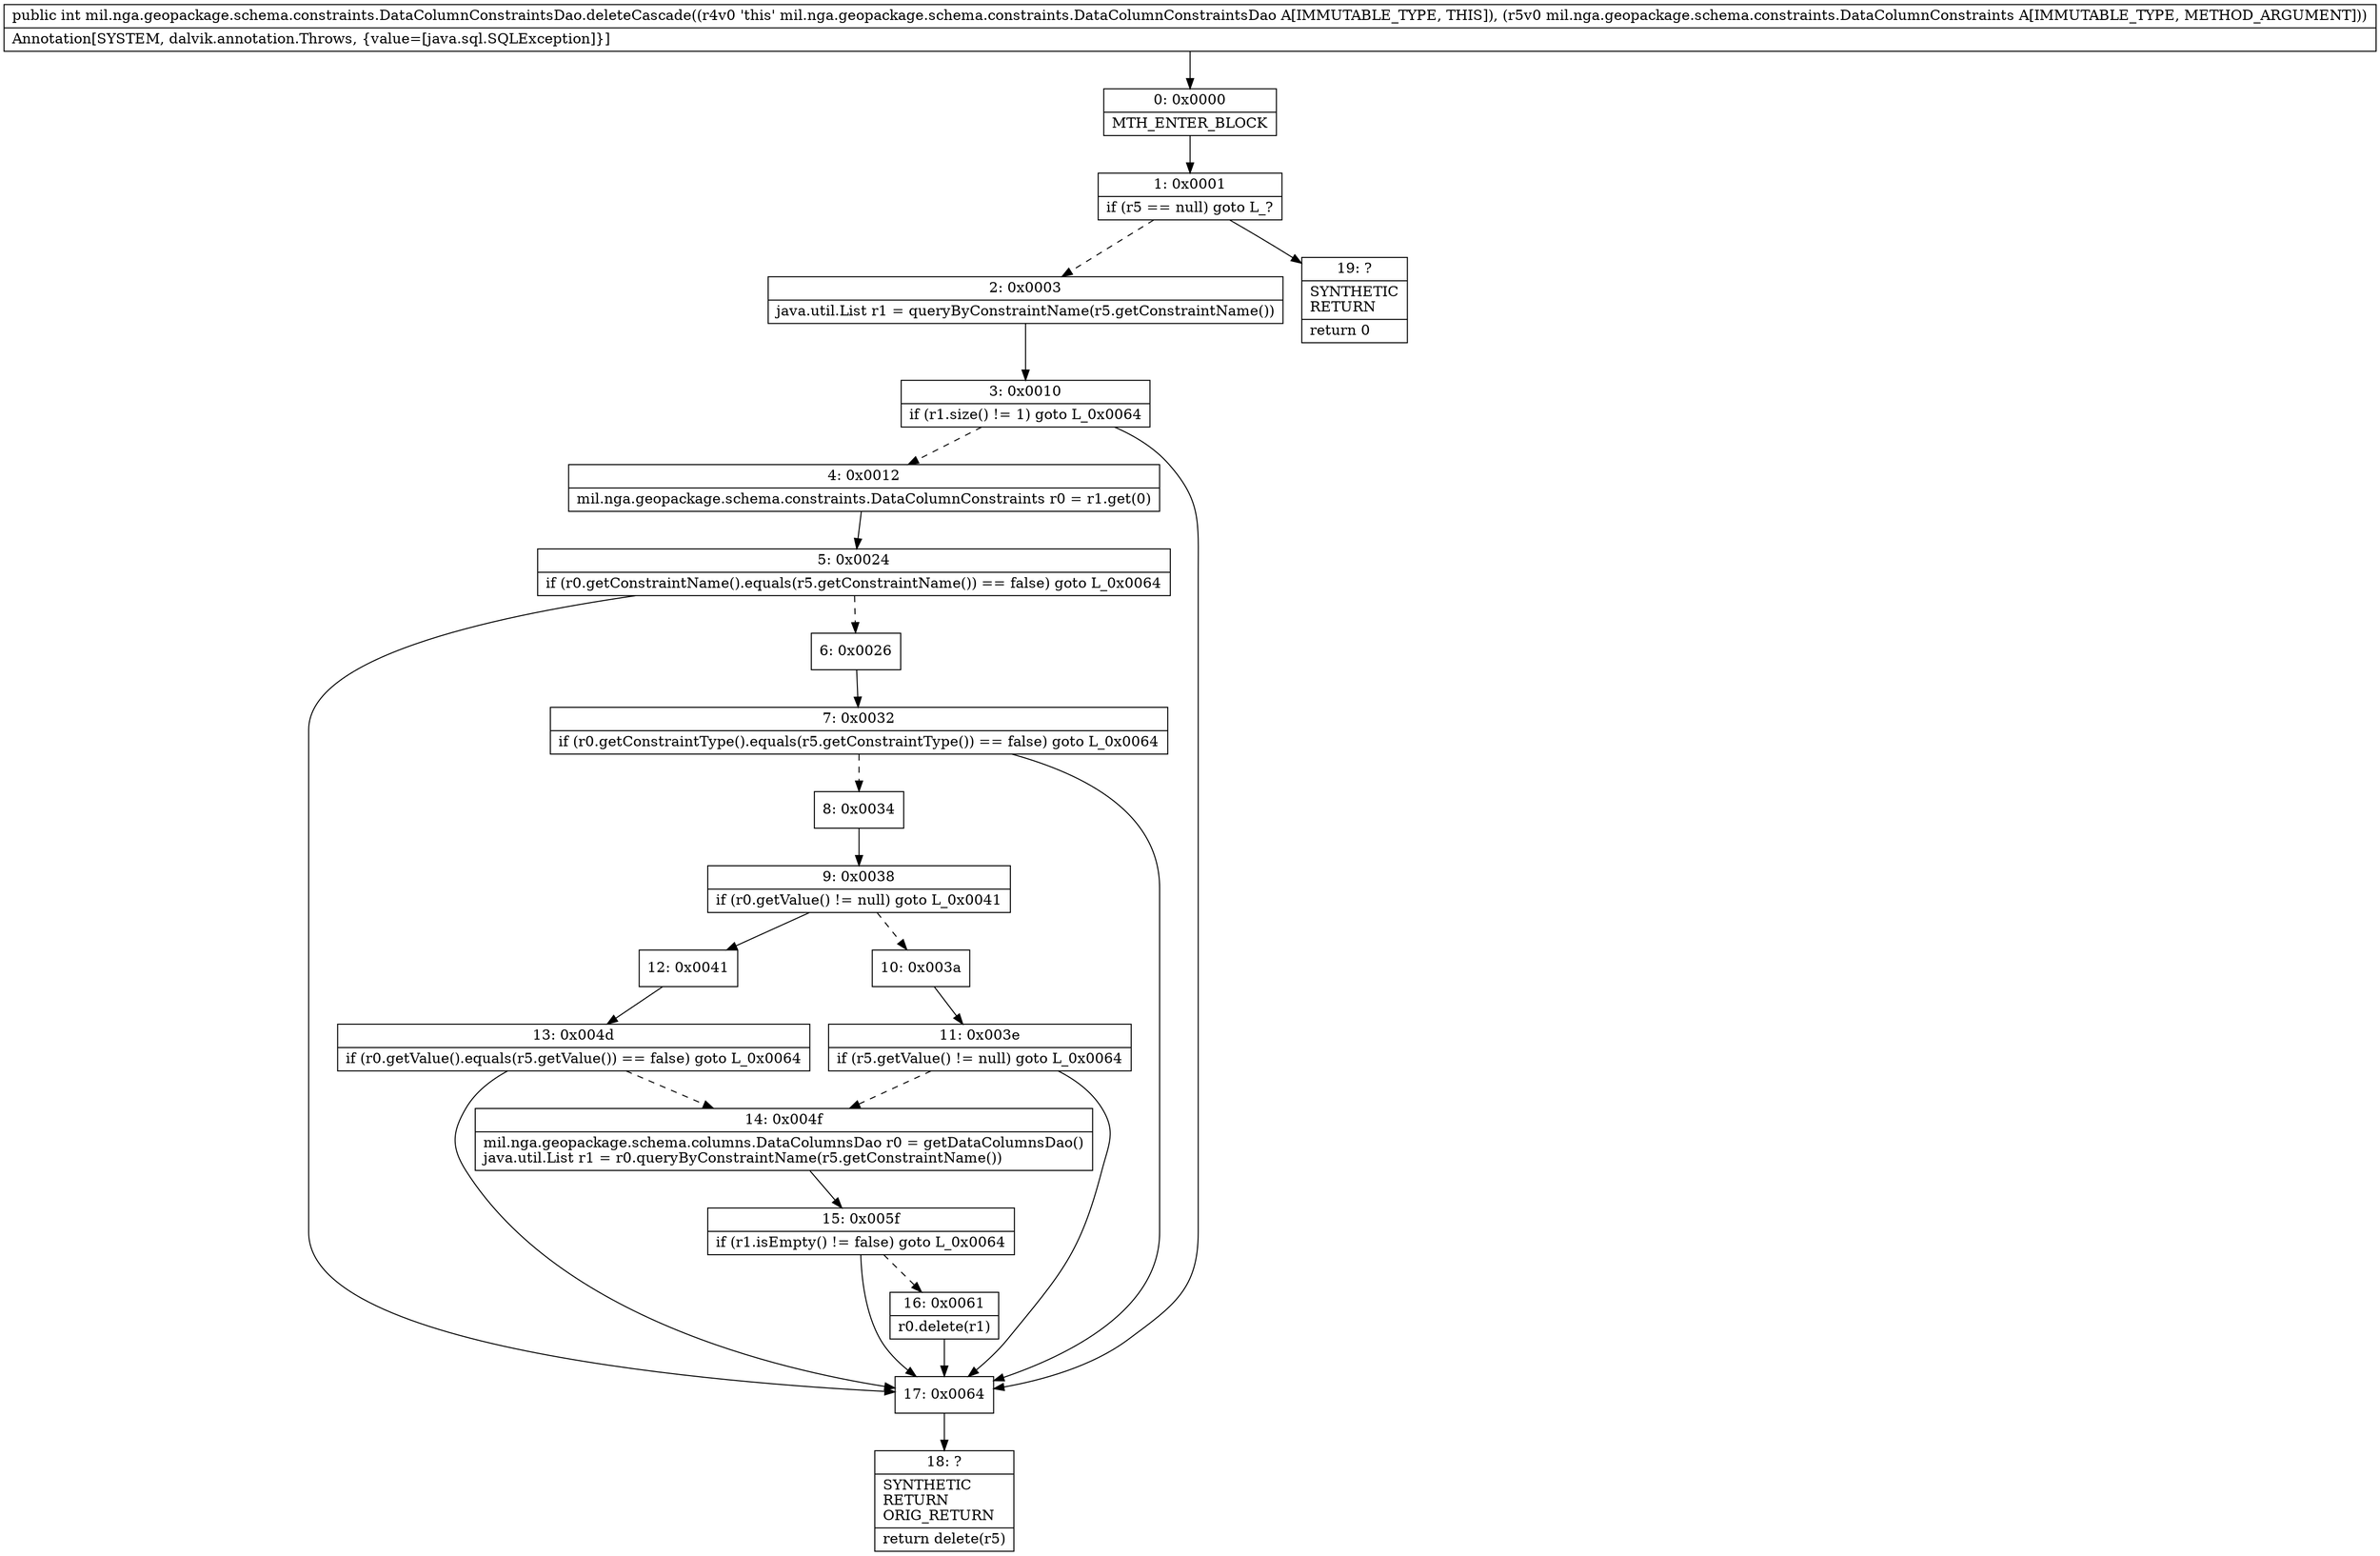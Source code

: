 digraph "CFG formil.nga.geopackage.schema.constraints.DataColumnConstraintsDao.deleteCascade(Lmil\/nga\/geopackage\/schema\/constraints\/DataColumnConstraints;)I" {
Node_0 [shape=record,label="{0\:\ 0x0000|MTH_ENTER_BLOCK\l}"];
Node_1 [shape=record,label="{1\:\ 0x0001|if (r5 == null) goto L_?\l}"];
Node_2 [shape=record,label="{2\:\ 0x0003|java.util.List r1 = queryByConstraintName(r5.getConstraintName())\l}"];
Node_3 [shape=record,label="{3\:\ 0x0010|if (r1.size() != 1) goto L_0x0064\l}"];
Node_4 [shape=record,label="{4\:\ 0x0012|mil.nga.geopackage.schema.constraints.DataColumnConstraints r0 = r1.get(0)\l}"];
Node_5 [shape=record,label="{5\:\ 0x0024|if (r0.getConstraintName().equals(r5.getConstraintName()) == false) goto L_0x0064\l}"];
Node_6 [shape=record,label="{6\:\ 0x0026}"];
Node_7 [shape=record,label="{7\:\ 0x0032|if (r0.getConstraintType().equals(r5.getConstraintType()) == false) goto L_0x0064\l}"];
Node_8 [shape=record,label="{8\:\ 0x0034}"];
Node_9 [shape=record,label="{9\:\ 0x0038|if (r0.getValue() != null) goto L_0x0041\l}"];
Node_10 [shape=record,label="{10\:\ 0x003a}"];
Node_11 [shape=record,label="{11\:\ 0x003e|if (r5.getValue() != null) goto L_0x0064\l}"];
Node_12 [shape=record,label="{12\:\ 0x0041}"];
Node_13 [shape=record,label="{13\:\ 0x004d|if (r0.getValue().equals(r5.getValue()) == false) goto L_0x0064\l}"];
Node_14 [shape=record,label="{14\:\ 0x004f|mil.nga.geopackage.schema.columns.DataColumnsDao r0 = getDataColumnsDao()\ljava.util.List r1 = r0.queryByConstraintName(r5.getConstraintName())\l}"];
Node_15 [shape=record,label="{15\:\ 0x005f|if (r1.isEmpty() != false) goto L_0x0064\l}"];
Node_16 [shape=record,label="{16\:\ 0x0061|r0.delete(r1)\l}"];
Node_17 [shape=record,label="{17\:\ 0x0064}"];
Node_18 [shape=record,label="{18\:\ ?|SYNTHETIC\lRETURN\lORIG_RETURN\l|return delete(r5)\l}"];
Node_19 [shape=record,label="{19\:\ ?|SYNTHETIC\lRETURN\l|return 0\l}"];
MethodNode[shape=record,label="{public int mil.nga.geopackage.schema.constraints.DataColumnConstraintsDao.deleteCascade((r4v0 'this' mil.nga.geopackage.schema.constraints.DataColumnConstraintsDao A[IMMUTABLE_TYPE, THIS]), (r5v0 mil.nga.geopackage.schema.constraints.DataColumnConstraints A[IMMUTABLE_TYPE, METHOD_ARGUMENT]))  | Annotation[SYSTEM, dalvik.annotation.Throws, \{value=[java.sql.SQLException]\}]\l}"];
MethodNode -> Node_0;
Node_0 -> Node_1;
Node_1 -> Node_2[style=dashed];
Node_1 -> Node_19;
Node_2 -> Node_3;
Node_3 -> Node_4[style=dashed];
Node_3 -> Node_17;
Node_4 -> Node_5;
Node_5 -> Node_6[style=dashed];
Node_5 -> Node_17;
Node_6 -> Node_7;
Node_7 -> Node_8[style=dashed];
Node_7 -> Node_17;
Node_8 -> Node_9;
Node_9 -> Node_10[style=dashed];
Node_9 -> Node_12;
Node_10 -> Node_11;
Node_11 -> Node_17;
Node_11 -> Node_14[style=dashed];
Node_12 -> Node_13;
Node_13 -> Node_14[style=dashed];
Node_13 -> Node_17;
Node_14 -> Node_15;
Node_15 -> Node_16[style=dashed];
Node_15 -> Node_17;
Node_16 -> Node_17;
Node_17 -> Node_18;
}

